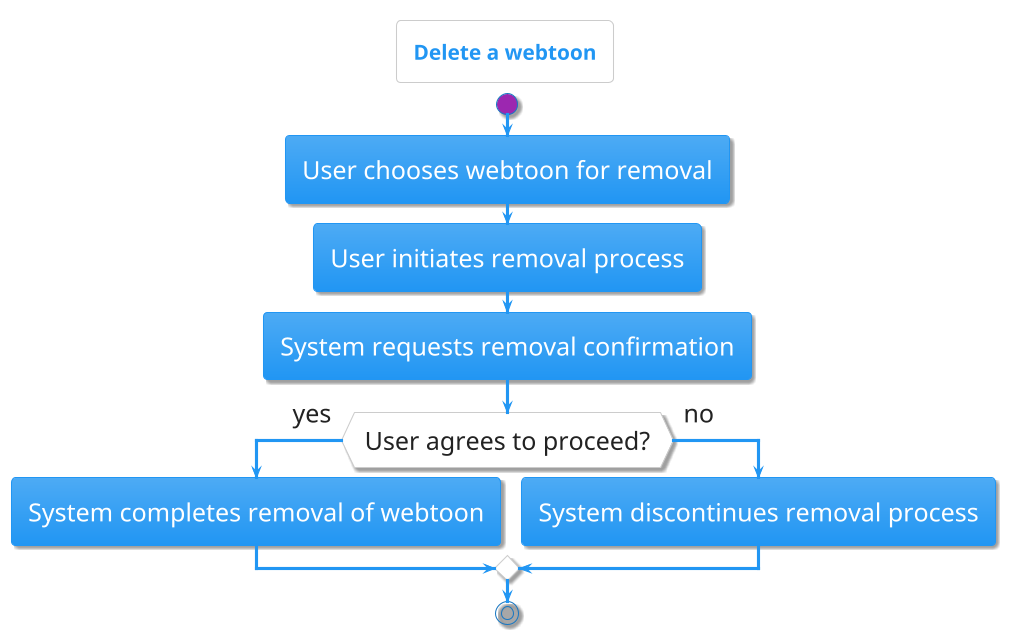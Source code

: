 @startuml
!theme materia
title Delete a webtoon
skinparam defaultFontSize 24

start
:User chooses webtoon for removal;
:User initiates removal process;
:System requests removal confirmation;
if (User agrees to proceed?) then (yes)
  :System completes removal of webtoon;
else (no)
  :System discontinues removal process;
endif
stop
@enduml